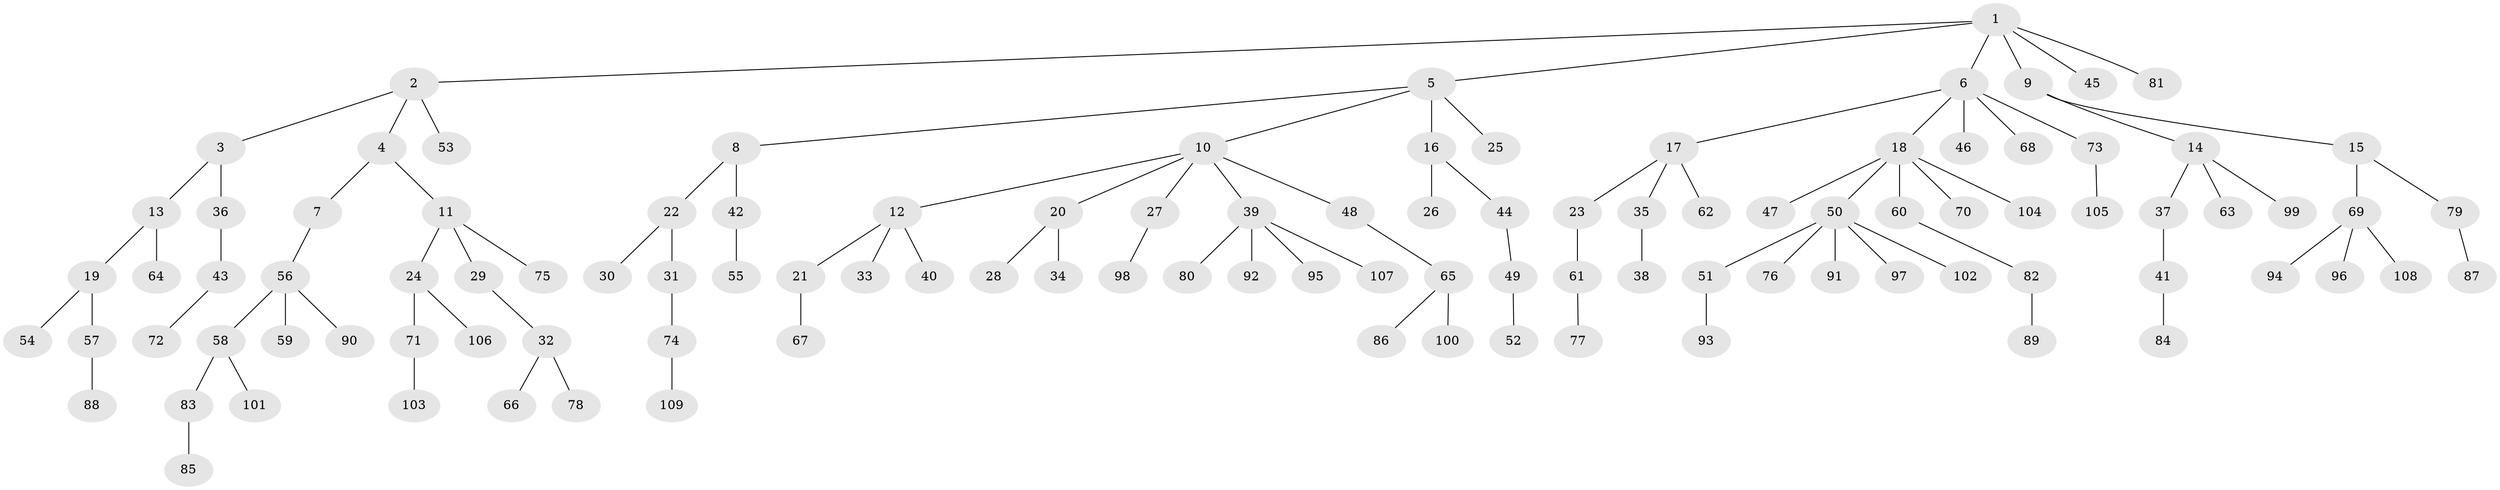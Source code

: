 // coarse degree distribution, {1: 0.9375, 30: 0.03125, 2: 0.03125}
// Generated by graph-tools (version 1.1) at 2025/56/03/04/25 21:56:36]
// undirected, 109 vertices, 108 edges
graph export_dot {
graph [start="1"]
  node [color=gray90,style=filled];
  1;
  2;
  3;
  4;
  5;
  6;
  7;
  8;
  9;
  10;
  11;
  12;
  13;
  14;
  15;
  16;
  17;
  18;
  19;
  20;
  21;
  22;
  23;
  24;
  25;
  26;
  27;
  28;
  29;
  30;
  31;
  32;
  33;
  34;
  35;
  36;
  37;
  38;
  39;
  40;
  41;
  42;
  43;
  44;
  45;
  46;
  47;
  48;
  49;
  50;
  51;
  52;
  53;
  54;
  55;
  56;
  57;
  58;
  59;
  60;
  61;
  62;
  63;
  64;
  65;
  66;
  67;
  68;
  69;
  70;
  71;
  72;
  73;
  74;
  75;
  76;
  77;
  78;
  79;
  80;
  81;
  82;
  83;
  84;
  85;
  86;
  87;
  88;
  89;
  90;
  91;
  92;
  93;
  94;
  95;
  96;
  97;
  98;
  99;
  100;
  101;
  102;
  103;
  104;
  105;
  106;
  107;
  108;
  109;
  1 -- 2;
  1 -- 5;
  1 -- 6;
  1 -- 9;
  1 -- 45;
  1 -- 81;
  2 -- 3;
  2 -- 4;
  2 -- 53;
  3 -- 13;
  3 -- 36;
  4 -- 7;
  4 -- 11;
  5 -- 8;
  5 -- 10;
  5 -- 16;
  5 -- 25;
  6 -- 17;
  6 -- 18;
  6 -- 46;
  6 -- 68;
  6 -- 73;
  7 -- 56;
  8 -- 22;
  8 -- 42;
  9 -- 14;
  9 -- 15;
  10 -- 12;
  10 -- 20;
  10 -- 27;
  10 -- 39;
  10 -- 48;
  11 -- 24;
  11 -- 29;
  11 -- 75;
  12 -- 21;
  12 -- 33;
  12 -- 40;
  13 -- 19;
  13 -- 64;
  14 -- 37;
  14 -- 63;
  14 -- 99;
  15 -- 69;
  15 -- 79;
  16 -- 26;
  16 -- 44;
  17 -- 23;
  17 -- 35;
  17 -- 62;
  18 -- 47;
  18 -- 50;
  18 -- 60;
  18 -- 70;
  18 -- 104;
  19 -- 54;
  19 -- 57;
  20 -- 28;
  20 -- 34;
  21 -- 67;
  22 -- 30;
  22 -- 31;
  23 -- 61;
  24 -- 71;
  24 -- 106;
  27 -- 98;
  29 -- 32;
  31 -- 74;
  32 -- 66;
  32 -- 78;
  35 -- 38;
  36 -- 43;
  37 -- 41;
  39 -- 80;
  39 -- 92;
  39 -- 95;
  39 -- 107;
  41 -- 84;
  42 -- 55;
  43 -- 72;
  44 -- 49;
  48 -- 65;
  49 -- 52;
  50 -- 51;
  50 -- 76;
  50 -- 91;
  50 -- 97;
  50 -- 102;
  51 -- 93;
  56 -- 58;
  56 -- 59;
  56 -- 90;
  57 -- 88;
  58 -- 83;
  58 -- 101;
  60 -- 82;
  61 -- 77;
  65 -- 86;
  65 -- 100;
  69 -- 94;
  69 -- 96;
  69 -- 108;
  71 -- 103;
  73 -- 105;
  74 -- 109;
  79 -- 87;
  82 -- 89;
  83 -- 85;
}
